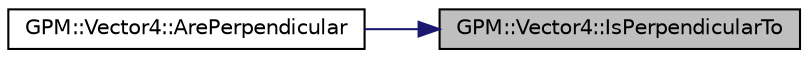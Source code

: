 digraph "GPM::Vector4::IsPerpendicularTo"
{
 // INTERACTIVE_SVG=YES
 // LATEX_PDF_SIZE
  edge [fontname="Helvetica",fontsize="10",labelfontname="Helvetica",labelfontsize="10"];
  node [fontname="Helvetica",fontsize="10",shape=record];
  rankdir="RL";
  Node199 [label="GPM::Vector4::IsPerpendicularTo",height=0.2,width=0.4,color="black", fillcolor="grey75", style="filled", fontcolor="black",tooltip="Return true if the two vectors are perpendicular."];
  Node199 -> Node200 [dir="back",color="midnightblue",fontsize="10",style="solid",fontname="Helvetica"];
  Node200 [label="GPM::Vector4::ArePerpendicular",height=0.2,width=0.4,color="black", fillcolor="white", style="filled",URL="$struct_g_p_m_1_1_vector4.html#a976401b35bf2f201c9aa4203be216a6f",tooltip="Return true if the two vectors are perpendicular."];
}
